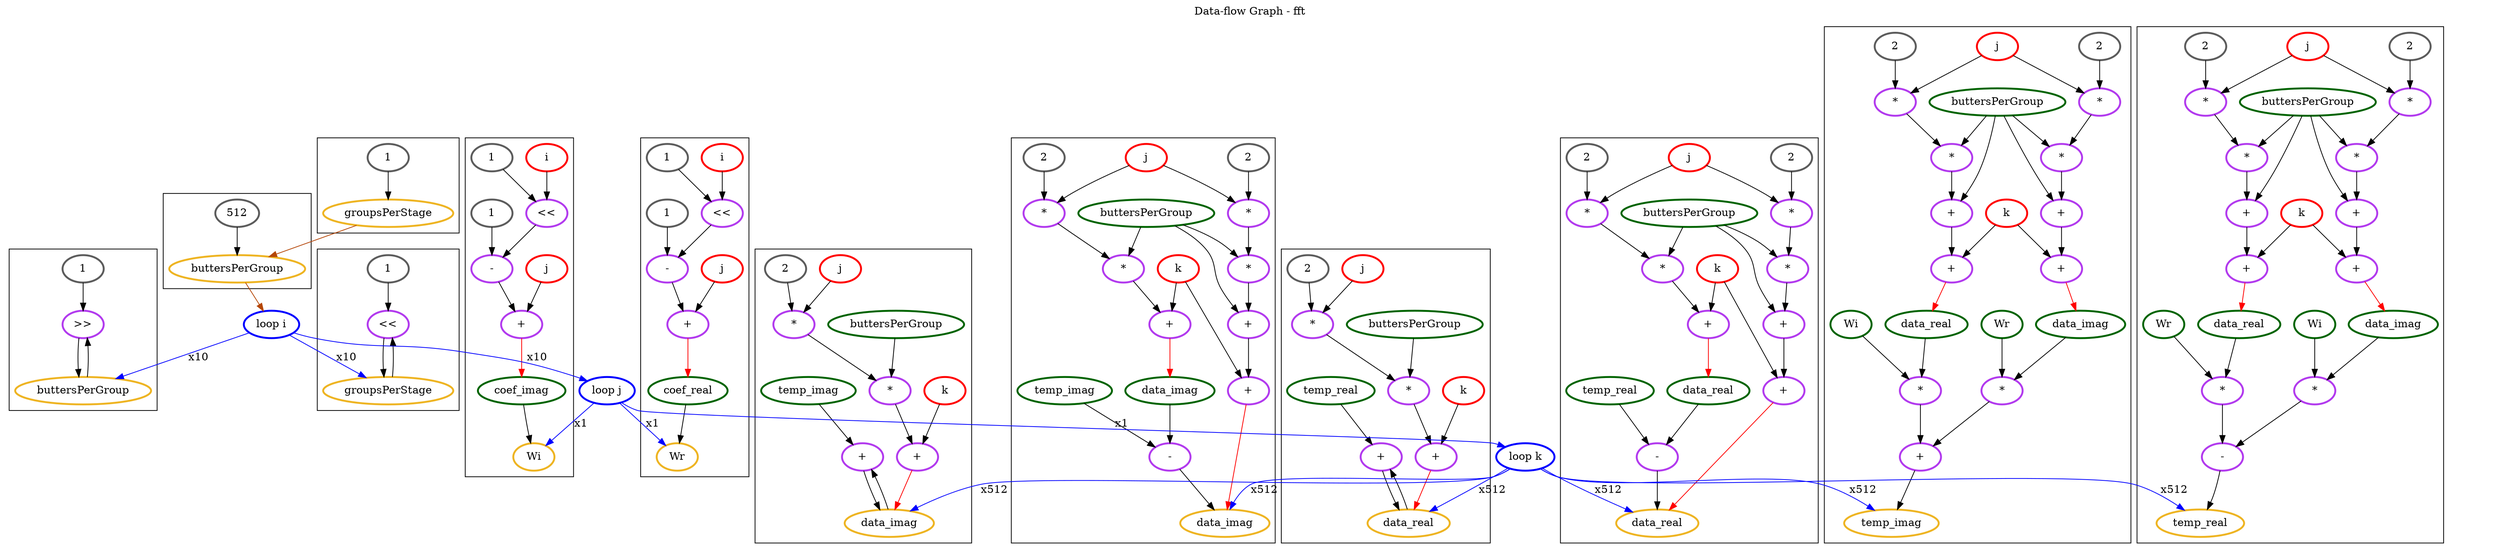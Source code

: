 Digraph G {
node [penwidth=2.5]
subgraph cluster12{
n143 [label=">>" color="darkorchid2"]
n144 [label="buttersPerGroup" color="goldenrod2"]
n145 [label="1" color="gray36"]
}
subgraph cluster11{
n140 [label="<<" color="darkorchid2"]
n141 [label="groupsPerStage" color="goldenrod2"]
n142 [label="1" color="gray36"]
}
subgraph cluster10{
n130 [label="+" color="darkorchid2"]
n131 [label="data_imag" color="goldenrod2"]
n132 [label="+" color="darkorchid2"]
n133 [label="*" color="darkorchid2"]
n134 [label="*" color="darkorchid2"]
n135 [label="2" color="gray36"]
n136 [label="j" color="red"]
n137 [label="buttersPerGroup" color="darkgreen"]
n138 [label="k" color="red"]
n139 [label="temp_imag" color="darkgreen"]
}
subgraph cluster9{
n110 [label="data_imag" color="goldenrod2"]
n111 [label="+" color="darkorchid2"]
n112 [label="+" color="darkorchid2"]
n113 [label="*" color="darkorchid2"]
n114 [label="*" color="darkorchid2"]
n115 [label="2" color="gray36"]
n116 [label="j" color="red"]
n117 [label="buttersPerGroup" color="darkgreen"]
n119 [label="k" color="red"]
n120 [label="-" color="darkorchid2"]
n121 [label="data_imag" color="darkgreen"]
n122 [label="+" color="darkorchid2"]
n123 [label="*" color="darkorchid2"]
n124 [label="*" color="darkorchid2"]
n125 [label="2" color="gray36"]
n129 [label="temp_imag" color="darkgreen"]
}
subgraph cluster8{
n100 [label="+" color="darkorchid2"]
n101 [label="data_real" color="goldenrod2"]
n102 [label="+" color="darkorchid2"]
n103 [label="*" color="darkorchid2"]
n104 [label="*" color="darkorchid2"]
n105 [label="2" color="gray36"]
n106 [label="j" color="red"]
n107 [label="buttersPerGroup" color="darkgreen"]
n108 [label="k" color="red"]
n109 [label="temp_real" color="darkgreen"]
}
subgraph cluster7{
n80 [label="data_real" color="goldenrod2"]
n81 [label="+" color="darkorchid2"]
n82 [label="+" color="darkorchid2"]
n83 [label="*" color="darkorchid2"]
n84 [label="*" color="darkorchid2"]
n85 [label="2" color="gray36"]
n86 [label="j" color="red"]
n87 [label="buttersPerGroup" color="darkgreen"]
n89 [label="k" color="red"]
n90 [label="-" color="darkorchid2"]
n91 [label="data_real" color="darkgreen"]
n92 [label="+" color="darkorchid2"]
n93 [label="*" color="darkorchid2"]
n94 [label="*" color="darkorchid2"]
n95 [label="2" color="gray36"]
n99 [label="temp_real" color="darkgreen"]
}
subgraph cluster6{
n54 [label="temp_imag" color="goldenrod2"]
n55 [label="+" color="darkorchid2"]
n56 [label="*" color="darkorchid2"]
n57 [label="Wi" color="darkgreen"]
n58 [label="data_real" color="darkgreen"]
n59 [label="+" color="darkorchid2"]
n60 [label="+" color="darkorchid2"]
n61 [label="*" color="darkorchid2"]
n62 [label="*" color="darkorchid2"]
n63 [label="2" color="gray36"]
n64 [label="j" color="red"]
n65 [label="buttersPerGroup" color="darkgreen"]
n67 [label="k" color="red"]
n68 [label="*" color="darkorchid2"]
n69 [label="Wr" color="darkgreen"]
n70 [label="data_imag" color="darkgreen"]
n71 [label="+" color="darkorchid2"]
n72 [label="+" color="darkorchid2"]
n73 [label="*" color="darkorchid2"]
n74 [label="*" color="darkorchid2"]
n75 [label="2" color="gray36"]
}
subgraph cluster5{
n28 [label="temp_real" color="goldenrod2"]
n29 [label="-" color="darkorchid2"]
n30 [label="*" color="darkorchid2"]
n31 [label="Wr" color="darkgreen"]
n32 [label="data_real" color="darkgreen"]
n33 [label="+" color="darkorchid2"]
n34 [label="+" color="darkorchid2"]
n35 [label="*" color="darkorchid2"]
n36 [label="*" color="darkorchid2"]
n37 [label="2" color="gray36"]
n38 [label="j" color="red"]
n39 [label="buttersPerGroup" color="darkgreen"]
n41 [label="k" color="red"]
n42 [label="*" color="darkorchid2"]
n43 [label="Wi" color="darkgreen"]
n44 [label="data_imag" color="darkgreen"]
n45 [label="+" color="darkorchid2"]
n46 [label="+" color="darkorchid2"]
n47 [label="*" color="darkorchid2"]
n48 [label="*" color="darkorchid2"]
n49 [label="2" color="gray36"]
}
subgraph cluster4{
n18 [label="Wi" color="goldenrod2"]
n19 [label="coef_imag" color="darkgreen"]
n20 [label="+" color="darkorchid2"]
n21 [label="-" color="darkorchid2"]
n22 [label="<<" color="darkorchid2"]
n23 [label="1" color="gray36"]
n24 [label="i" color="red"]
n25 [label="1" color="gray36"]
n26 [label="j" color="red"]
}
subgraph cluster3{
n9 [label="Wr" color="goldenrod2"]
n10 [label="coef_real" color="darkgreen"]
n11 [label="+" color="darkorchid2"]
n12 [label="-" color="darkorchid2"]
n13 [label="<<" color="darkorchid2"]
n14 [label="1" color="gray36"]
n15 [label="i" color="red"]
n16 [label="1" color="gray36"]
n17 [label="j" color="red"]
}
subgraph cluster2{
n4 [label="buttersPerGroup" color="goldenrod2"]
n6 [label="512" color="gray36"]
}
subgraph cluster1{
n1 [label="groupsPerStage" color="goldenrod2"]
n3 [label="1" color="gray36"]
}
subgraph cluster0{
}
n0 [label="" color="white"]
n7 [label="loop i" color="blue1"]
n8 [label="loop j" color="blue1"]
n27 [label="loop k" color="blue1"]
n3 -> n1 [label="", color=black]
n6 -> n4 [label="", color=black]
n1 -> n4 [label="", color="#b54707"]
n14 -> n13 [label="", color=black]
n15 -> n13 [label="", color=black]
n13 -> n12 [label="", color=black]
n16 -> n12 [label="", color=black]
n12 -> n11 [label="", color=black]
n17 -> n11 [label="", color=black]
n11 -> n10 [label="", color=red]
n10 -> n9 [label="", color=black]
n23 -> n22 [label="", color=black]
n24 -> n22 [label="", color=black]
n22 -> n21 [label="", color=black]
n25 -> n21 [label="", color=black]
n21 -> n20 [label="", color=black]
n26 -> n20 [label="", color=black]
n20 -> n19 [label="", color=red]
n19 -> n18 [label="", color=black]
n37 -> n36 [label="", color=black]
n38 -> n36 [label="", color=black]
n36 -> n35 [label="", color=black]
n39 -> n35 [label="", color=black]
n35 -> n34 [label="", color=black]
n39 -> n34 [label="", color=black]
n34 -> n33 [label="", color=black]
n41 -> n33 [label="", color=black]
n33 -> n32 [label="", color=red]
n31 -> n30 [label="", color=black]
n32 -> n30 [label="", color=black]
n49 -> n48 [label="", color=black]
n38 -> n48 [label="", color=black]
n48 -> n47 [label="", color=black]
n39 -> n47 [label="", color=black]
n47 -> n46 [label="", color=black]
n39 -> n46 [label="", color=black]
n46 -> n45 [label="", color=black]
n41 -> n45 [label="", color=black]
n45 -> n44 [label="", color=red]
n43 -> n42 [label="", color=black]
n44 -> n42 [label="", color=black]
n30 -> n29 [label="", color=black]
n42 -> n29 [label="", color=black]
n29 -> n28 [label="", color=black]
n63 -> n62 [label="", color=black]
n64 -> n62 [label="", color=black]
n62 -> n61 [label="", color=black]
n65 -> n61 [label="", color=black]
n61 -> n60 [label="", color=black]
n65 -> n60 [label="", color=black]
n60 -> n59 [label="", color=black]
n67 -> n59 [label="", color=black]
n59 -> n58 [label="", color=red]
n57 -> n56 [label="", color=black]
n58 -> n56 [label="", color=black]
n75 -> n74 [label="", color=black]
n64 -> n74 [label="", color=black]
n74 -> n73 [label="", color=black]
n65 -> n73 [label="", color=black]
n73 -> n72 [label="", color=black]
n65 -> n72 [label="", color=black]
n72 -> n71 [label="", color=black]
n67 -> n71 [label="", color=black]
n71 -> n70 [label="", color=red]
n69 -> n68 [label="", color=black]
n70 -> n68 [label="", color=black]
n56 -> n55 [label="", color=black]
n68 -> n55 [label="", color=black]
n55 -> n54 [label="", color=black]
n85 -> n84 [label="", color=black]
n86 -> n84 [label="", color=black]
n84 -> n83 [label="", color=black]
n87 -> n83 [label="", color=black]
n83 -> n82 [label="", color=black]
n87 -> n82 [label="", color=black]
n82 -> n81 [label="", color=black]
n89 -> n81 [label="", color=black]
n81 -> n80 [label="", color=red]
n95 -> n94 [label="", color=black]
n86 -> n94 [label="", color=black]
n94 -> n93 [label="", color=black]
n87 -> n93 [label="", color=black]
n93 -> n92 [label="", color=black]
n89 -> n92 [label="", color=black]
n92 -> n91 [label="", color=red]
n91 -> n90 [label="", color=black]
n99 -> n90 [label="", color=black]
n90 -> n80 [label="", color=black]
n105 -> n104 [label="", color=black]
n106 -> n104 [label="", color=black]
n104 -> n103 [label="", color=black]
n107 -> n103 [label="", color=black]
n103 -> n102 [label="", color=black]
n108 -> n102 [label="", color=black]
n102 -> n101 [label="", color=red]
n109 -> n100 [label="", color=black]
n101 -> n100 [label="", color=black]
n100 -> n101 [label="", color=black]
n115 -> n114 [label="", color=black]
n116 -> n114 [label="", color=black]
n114 -> n113 [label="", color=black]
n117 -> n113 [label="", color=black]
n113 -> n112 [label="", color=black]
n117 -> n112 [label="", color=black]
n112 -> n111 [label="", color=black]
n119 -> n111 [label="", color=black]
n111 -> n110 [label="", color=red]
n125 -> n124 [label="", color=black]
n116 -> n124 [label="", color=black]
n124 -> n123 [label="", color=black]
n117 -> n123 [label="", color=black]
n123 -> n122 [label="", color=black]
n119 -> n122 [label="", color=black]
n122 -> n121 [label="", color=red]
n121 -> n120 [label="", color=black]
n129 -> n120 [label="", color=black]
n120 -> n110 [label="", color=black]
n135 -> n134 [label="", color=black]
n136 -> n134 [label="", color=black]
n134 -> n133 [label="", color=black]
n137 -> n133 [label="", color=black]
n133 -> n132 [label="", color=black]
n138 -> n132 [label="", color=black]
n132 -> n131 [label="", color=red]
n139 -> n130 [label="", color=black]
n131 -> n130 [label="", color=black]
n130 -> n131 [label="", color=black]
n27 -> n28 [label="x512", color=blue]
n27 -> n54 [label="x512", color=blue]
n27 -> n80 [label="x512", color=blue]
n27 -> n101 [label="x512", color=blue]
n27 -> n110 [label="x512", color=blue]
n27 -> n131 [label="x512", color=blue]
n8 -> n9 [label="x1", color=blue]
n8 -> n18 [label="x1", color=blue]
n8 -> n27 [label="x1", color=blue]
n142 -> n140 [label="", color=black]
n141 -> n140 [label="", color=black]
n140 -> n141 [label="", color=black]
n145 -> n143 [label="", color=black]
n144 -> n143 [label="", color=black]
n143 -> n144 [label="", color=black]
n7 -> n8 [label="x10", color=blue]
n7 -> n141 [label="x10", color=blue]
n7 -> n144 [label="x10", color=blue]
n4 -> n7 [label="", color="#b54707"]
labelloc="t"
label="Data-flow Graph - fft"
}
